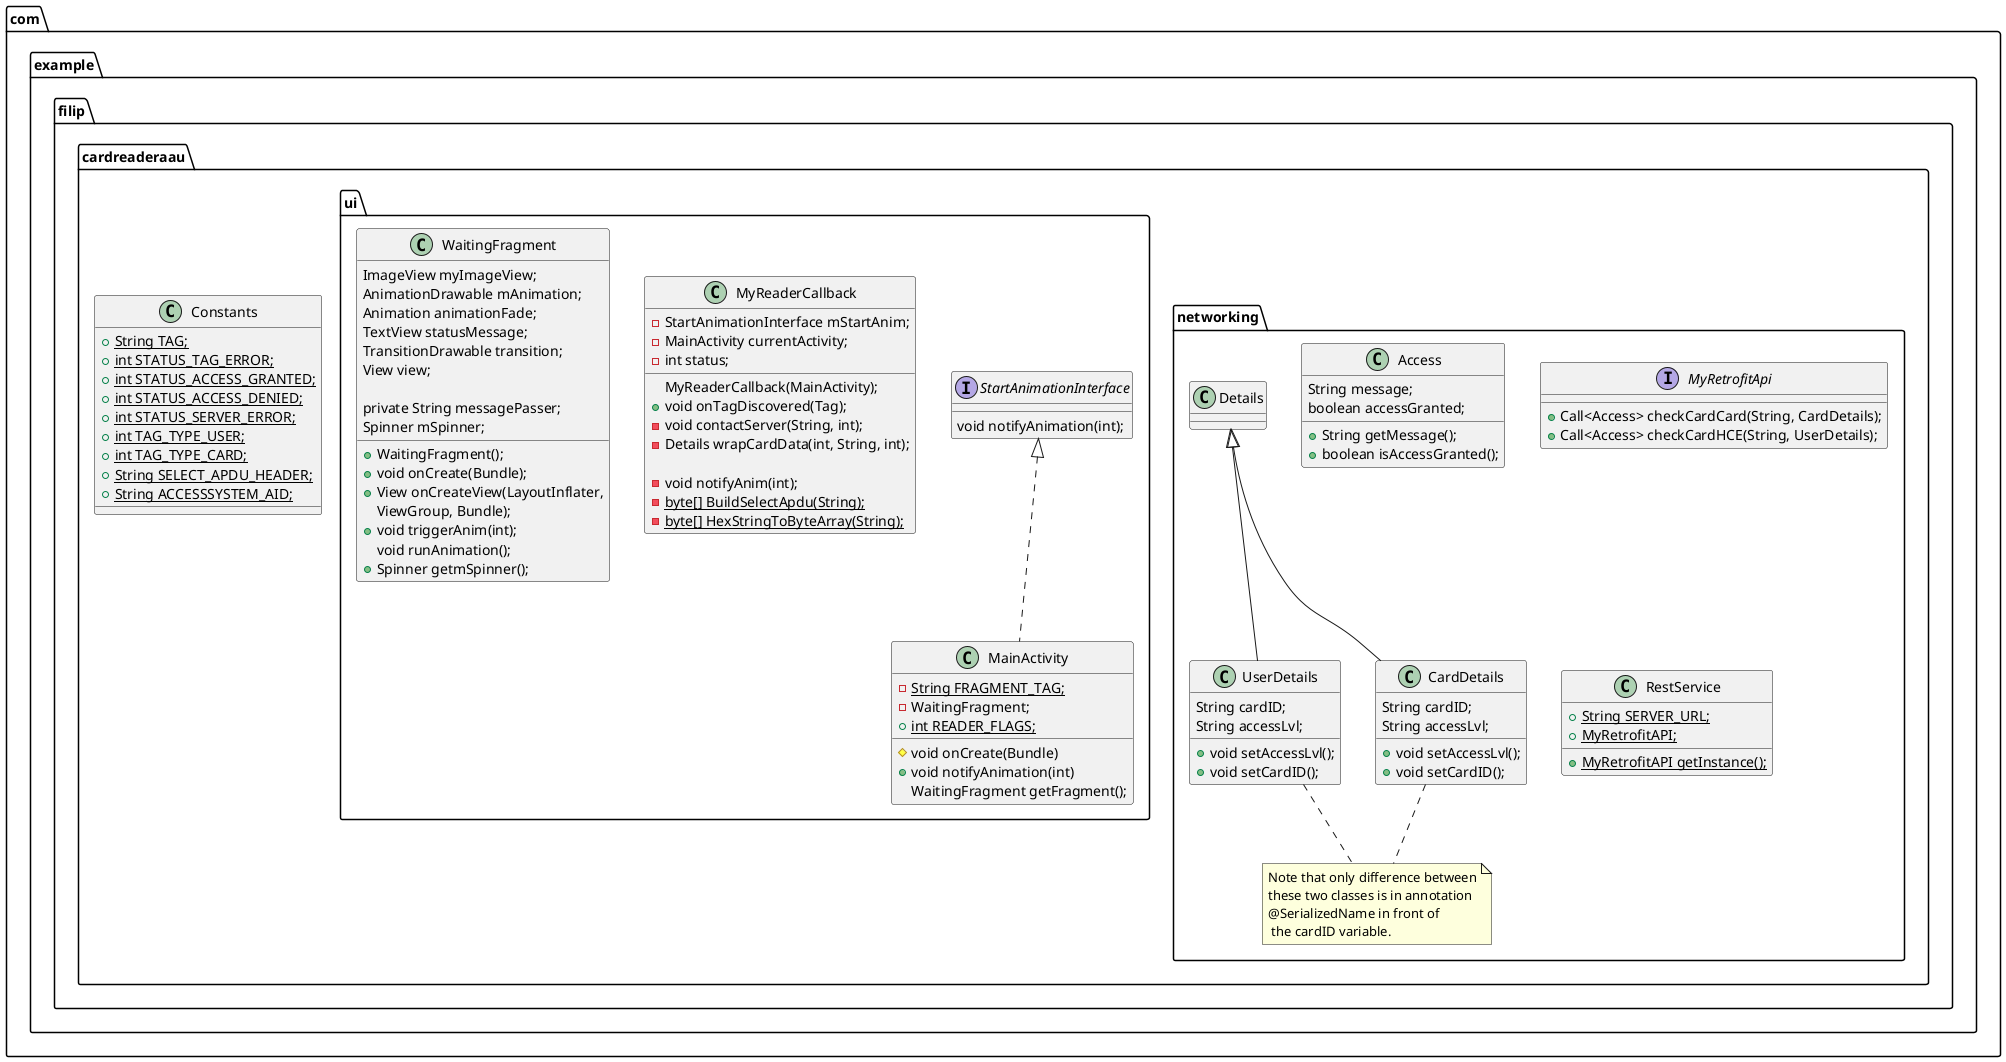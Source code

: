 @startuml
package com.example.filip.cardreaderaau{
package networking{

class Access {
String message;
boolean accessGranted;

+ String getMessage();
+ boolean isAccessGranted();
}

class Details

class UserDetails extends Details {
String cardID;
String accessLvl;

+ void setAccessLvl();
+ void setCardID();
}

class CardDetails extends Details{
String cardID;
String accessLvl;

+ void setAccessLvl();
+ void setCardID();
}

note "Note that only difference between\nthese two classes is in annotation\n@SerializedName in front of\n the cardID variable." as N1
CardDetails .. N1
UserDetails .. N1


interface MyRetrofitApi {
+ Call<Access> checkCardCard(String, CardDetails);
+ Call<Access> checkCardHCE(String, UserDetails);
}

class RestService{
+ {static} String SERVER_URL;
+ {static} MyRetrofitAPI;

+ {static} MyRetrofitAPI getInstance();
}

}
package ui{
class MainActivity implements StartAnimationInterface{

- {static} String FRAGMENT_TAG;
- WaitingFragment;
+ {static} int READER_FLAGS;

# void onCreate(Bundle)
+ void notifyAnimation(int)
WaitingFragment getFragment();
}

class MyReaderCallback {
- StartAnimationInterface mStartAnim;
- MainActivity currentActivity;
- int status;

MyReaderCallback(MainActivity);
+ void onTagDiscovered(Tag);
- void contactServer(String, int);
- Details wrapCardData(int, String, int);

- void notifyAnim(int);
- {static} byte[] BuildSelectApdu(String);
- {static} byte[] HexStringToByteArray(String);
}

interface StartAnimationInterface{
void notifyAnimation(int);
}

class WaitingFragment{
    ImageView myImageView;
    AnimationDrawable mAnimation;
    Animation animationFade;
    TextView statusMessage;
    TransitionDrawable transition;
    View view;

    private String messagePasser;
    Spinner mSpinner;

+ WaitingFragment();
+ void onCreate(Bundle);
+ View onCreateView(LayoutInflater,
ViewGroup, Bundle);
+ void triggerAnim(int);
void runAnimation();
+ Spinner getmSpinner();
}

}

class Constants {
+ {static} String TAG;
+ {static} int STATUS_TAG_ERROR;
+ {static}  int STATUS_ACCESS_GRANTED;
+ {static}  int STATUS_ACCESS_DENIED;
+ {static}  int STATUS_SERVER_ERROR;
+ {static}  int TAG_TYPE_USER;
+ {static}  int TAG_TYPE_CARD;
+ {static}  String SELECT_APDU_HEADER;
+ {static}  String ACCESSSYSTEM_AID;
}

}
@enduml